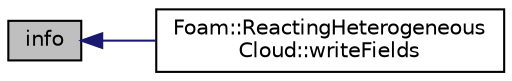 digraph "info"
{
  bgcolor="transparent";
  edge [fontname="Helvetica",fontsize="10",labelfontname="Helvetica",labelfontsize="10"];
  node [fontname="Helvetica",fontsize="10",shape=record];
  rankdir="LR";
  Node1 [label="info",height=0.2,width=0.4,color="black", fillcolor="grey75", style="filled" fontcolor="black"];
  Node1 -> Node2 [dir="back",color="midnightblue",fontsize="10",style="solid",fontname="Helvetica"];
  Node2 [label="Foam::ReactingHeterogeneous\lCloud::writeFields",height=0.2,width=0.4,color="black",URL="$classFoam_1_1ReactingHeterogeneousCloud.html#a8e038a73e53030ed0b9c7055d7af14e3",tooltip="Write the field data for the cloud. "];
}
